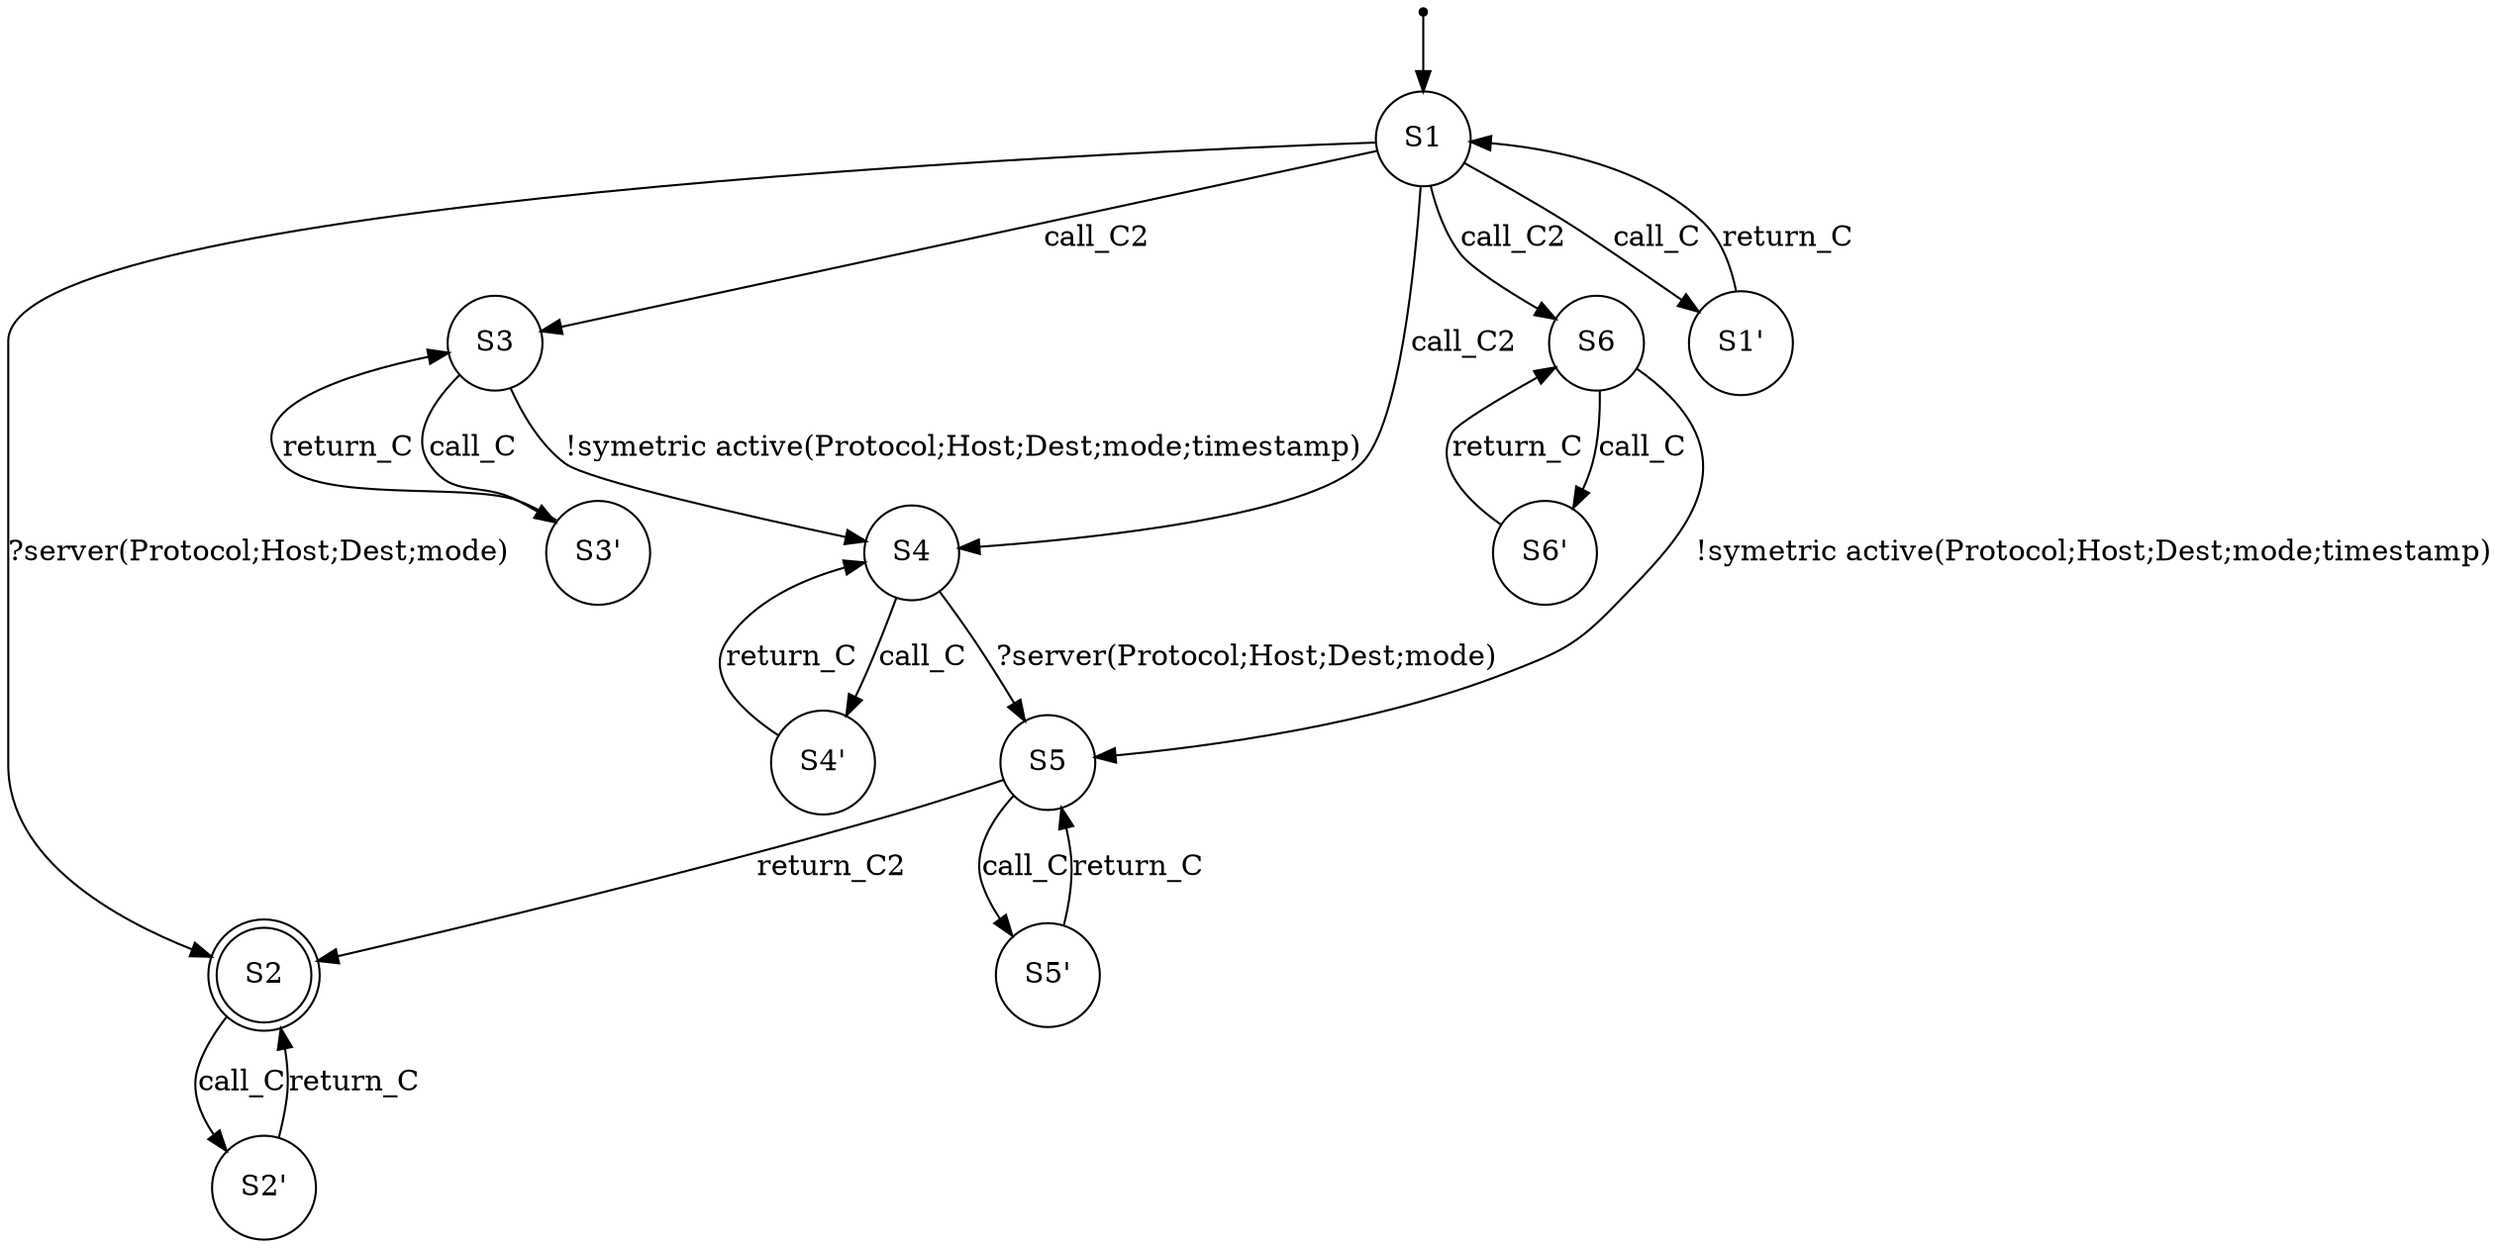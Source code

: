 digraph LTS {
S00[shape=point]
S1[label=S1,shape=circle];
S2[label=S2,shape=doublecircle];
S3[label=S3,shape=circle];
S4[label=S4,shape=circle];
S5[label=S5,shape=circle];
S6[label=S6,shape=circle];
"S1'"[label="S1'",shape=circle];
"S2'"[label="S2'",shape=circle];
"S3'"[label="S3'",shape=circle];
"S4'"[label="S4'",shape=circle];
"S5'"[label="S5'",shape=circle];
"S6'"[label="S6'",shape=circle];
S00 -> S1
S1 -> S2[label ="?server(Protocol;Host;Dest;mode)"];
S1 -> S3[label ="call_C2"];
S1 -> S4[label ="call_C2"];
S1 -> S6[label ="call_C2"];
S3 -> S4[label ="!symetric active(Protocol;Host;Dest;mode;timestamp)"];
S4 -> S5[label ="?server(Protocol;Host;Dest;mode)"];
S5 -> S2[label ="return_C2"];
S6 -> S5[label ="!symetric active(Protocol;Host;Dest;mode;timestamp)"];
S1 -> "S1'"[label ="call_C"]
"S1'" -> S1[label ="return_C"]
S2 -> "S2'"[label ="call_C"]
"S2'" -> S2[label ="return_C"]
S3 -> "S3'"[label ="call_C"]
"S3'" -> S3[label ="return_C"]
S4 -> "S4'"[label ="call_C"]
"S4'" -> S4[label ="return_C"]
S5 -> "S5'"[label ="call_C"]
"S5'" -> S5[label ="return_C"]
S6 -> "S6'"[label ="call_C"]
"S6'" -> S6[label ="return_C"]
}
